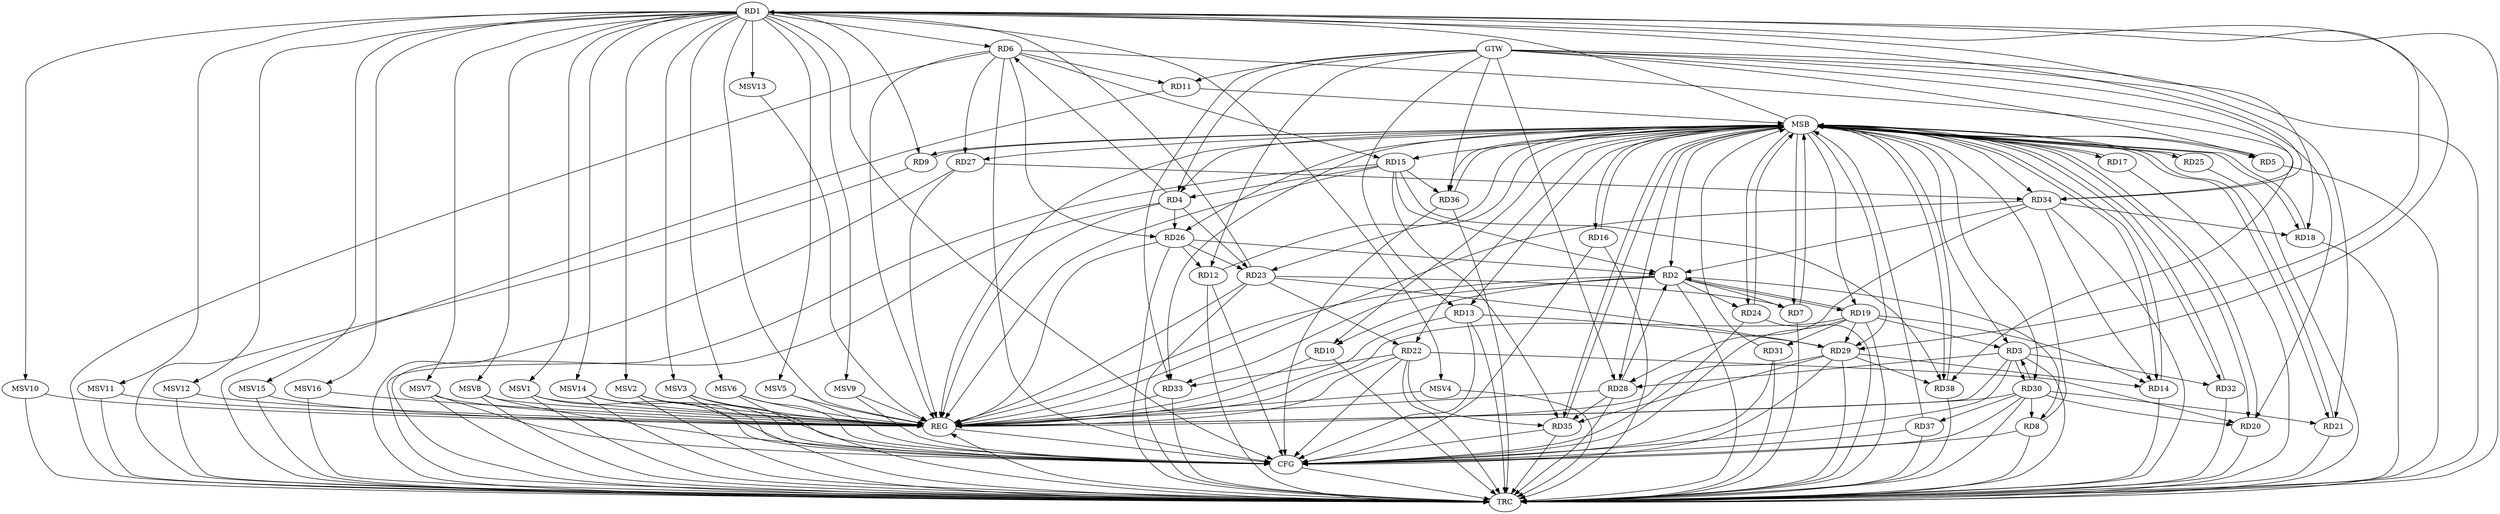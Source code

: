 strict digraph G {
  RD1 [ label="RD1" ];
  RD2 [ label="RD2" ];
  RD3 [ label="RD3" ];
  RD4 [ label="RD4" ];
  RD5 [ label="RD5" ];
  RD6 [ label="RD6" ];
  RD7 [ label="RD7" ];
  RD8 [ label="RD8" ];
  RD9 [ label="RD9" ];
  RD10 [ label="RD10" ];
  RD11 [ label="RD11" ];
  RD12 [ label="RD12" ];
  RD13 [ label="RD13" ];
  RD14 [ label="RD14" ];
  RD15 [ label="RD15" ];
  RD16 [ label="RD16" ];
  RD17 [ label="RD17" ];
  RD18 [ label="RD18" ];
  RD19 [ label="RD19" ];
  RD20 [ label="RD20" ];
  RD21 [ label="RD21" ];
  RD22 [ label="RD22" ];
  RD23 [ label="RD23" ];
  RD24 [ label="RD24" ];
  RD25 [ label="RD25" ];
  RD26 [ label="RD26" ];
  RD27 [ label="RD27" ];
  RD28 [ label="RD28" ];
  RD29 [ label="RD29" ];
  RD30 [ label="RD30" ];
  RD31 [ label="RD31" ];
  RD32 [ label="RD32" ];
  RD33 [ label="RD33" ];
  RD34 [ label="RD34" ];
  RD35 [ label="RD35" ];
  RD36 [ label="RD36" ];
  RD37 [ label="RD37" ];
  RD38 [ label="RD38" ];
  GTW [ label="GTW" ];
  REG [ label="REG" ];
  MSB [ label="MSB" ];
  CFG [ label="CFG" ];
  TRC [ label="TRC" ];
  MSV1 [ label="MSV1" ];
  MSV2 [ label="MSV2" ];
  MSV3 [ label="MSV3" ];
  MSV4 [ label="MSV4" ];
  MSV5 [ label="MSV5" ];
  MSV6 [ label="MSV6" ];
  MSV7 [ label="MSV7" ];
  MSV8 [ label="MSV8" ];
  MSV9 [ label="MSV9" ];
  MSV10 [ label="MSV10" ];
  MSV11 [ label="MSV11" ];
  MSV12 [ label="MSV12" ];
  MSV13 [ label="MSV13" ];
  MSV14 [ label="MSV14" ];
  MSV15 [ label="MSV15" ];
  MSV16 [ label="MSV16" ];
  RD3 -> RD1;
  RD1 -> RD6;
  RD1 -> RD9;
  RD1 -> RD18;
  RD23 -> RD1;
  RD1 -> RD29;
  RD1 -> RD34;
  RD2 -> RD7;
  RD2 -> RD8;
  RD2 -> RD10;
  RD15 -> RD2;
  RD2 -> RD19;
  RD19 -> RD2;
  RD2 -> RD24;
  RD26 -> RD2;
  RD28 -> RD2;
  RD2 -> RD33;
  RD34 -> RD2;
  RD19 -> RD3;
  RD3 -> RD28;
  RD3 -> RD30;
  RD30 -> RD3;
  RD3 -> RD32;
  RD4 -> RD6;
  RD15 -> RD4;
  RD4 -> RD23;
  RD4 -> RD26;
  RD6 -> RD11;
  RD6 -> RD15;
  RD6 -> RD26;
  RD6 -> RD27;
  RD6 -> RD38;
  RD23 -> RD7;
  RD30 -> RD8;
  RD26 -> RD12;
  RD13 -> RD29;
  RD19 -> RD14;
  RD29 -> RD14;
  RD34 -> RD14;
  RD15 -> RD35;
  RD15 -> RD36;
  RD15 -> RD38;
  RD34 -> RD18;
  RD19 -> RD29;
  RD19 -> RD31;
  RD22 -> RD20;
  RD30 -> RD20;
  RD30 -> RD21;
  RD23 -> RD22;
  RD22 -> RD33;
  RD22 -> RD35;
  RD26 -> RD23;
  RD23 -> RD29;
  RD27 -> RD34;
  RD34 -> RD28;
  RD28 -> RD35;
  RD29 -> RD35;
  RD29 -> RD38;
  RD30 -> RD37;
  GTW -> RD33;
  GTW -> RD36;
  GTW -> RD28;
  GTW -> RD21;
  GTW -> RD11;
  GTW -> RD13;
  GTW -> RD5;
  GTW -> RD34;
  GTW -> RD20;
  GTW -> RD4;
  GTW -> RD12;
  RD1 -> REG;
  RD2 -> REG;
  RD3 -> REG;
  RD4 -> REG;
  RD6 -> REG;
  RD10 -> REG;
  RD13 -> REG;
  RD15 -> REG;
  RD19 -> REG;
  RD22 -> REG;
  RD23 -> REG;
  RD26 -> REG;
  RD27 -> REG;
  RD28 -> REG;
  RD29 -> REG;
  RD30 -> REG;
  RD33 -> REG;
  RD34 -> REG;
  RD5 -> MSB;
  MSB -> RD1;
  MSB -> RD9;
  MSB -> RD10;
  MSB -> RD13;
  MSB -> RD28;
  MSB -> RD30;
  MSB -> RD32;
  MSB -> REG;
  RD7 -> MSB;
  MSB -> RD14;
  MSB -> RD21;
  MSB -> RD23;
  MSB -> RD36;
  RD8 -> MSB;
  MSB -> RD7;
  RD9 -> MSB;
  MSB -> RD15;
  MSB -> RD16;
  MSB -> RD19;
  RD11 -> MSB;
  MSB -> RD4;
  MSB -> RD25;
  MSB -> RD29;
  RD12 -> MSB;
  MSB -> RD18;
  MSB -> RD26;
  RD14 -> MSB;
  MSB -> RD5;
  MSB -> RD17;
  MSB -> RD24;
  RD16 -> MSB;
  MSB -> RD3;
  RD17 -> MSB;
  MSB -> RD27;
  MSB -> RD38;
  RD18 -> MSB;
  RD20 -> MSB;
  MSB -> RD22;
  RD21 -> MSB;
  MSB -> RD20;
  RD24 -> MSB;
  MSB -> RD35;
  RD25 -> MSB;
  MSB -> RD33;
  RD31 -> MSB;
  RD32 -> MSB;
  RD35 -> MSB;
  MSB -> RD2;
  RD36 -> MSB;
  RD37 -> MSB;
  RD38 -> MSB;
  MSB -> RD34;
  RD36 -> CFG;
  RD16 -> CFG;
  RD31 -> CFG;
  RD35 -> CFG;
  RD22 -> CFG;
  RD29 -> CFG;
  RD12 -> CFG;
  RD13 -> CFG;
  RD3 -> CFG;
  RD30 -> CFG;
  RD19 -> CFG;
  RD1 -> CFG;
  RD37 -> CFG;
  RD6 -> CFG;
  RD24 -> CFG;
  RD8 -> CFG;
  REG -> CFG;
  RD1 -> TRC;
  RD2 -> TRC;
  RD3 -> TRC;
  RD4 -> TRC;
  RD5 -> TRC;
  RD6 -> TRC;
  RD7 -> TRC;
  RD8 -> TRC;
  RD9 -> TRC;
  RD10 -> TRC;
  RD11 -> TRC;
  RD12 -> TRC;
  RD13 -> TRC;
  RD14 -> TRC;
  RD15 -> TRC;
  RD16 -> TRC;
  RD17 -> TRC;
  RD18 -> TRC;
  RD19 -> TRC;
  RD20 -> TRC;
  RD21 -> TRC;
  RD22 -> TRC;
  RD23 -> TRC;
  RD24 -> TRC;
  RD25 -> TRC;
  RD26 -> TRC;
  RD27 -> TRC;
  RD28 -> TRC;
  RD29 -> TRC;
  RD30 -> TRC;
  RD31 -> TRC;
  RD32 -> TRC;
  RD33 -> TRC;
  RD34 -> TRC;
  RD35 -> TRC;
  RD36 -> TRC;
  RD37 -> TRC;
  RD38 -> TRC;
  GTW -> TRC;
  CFG -> TRC;
  TRC -> REG;
  RD1 -> MSV1;
  MSV1 -> REG;
  MSV1 -> TRC;
  MSV1 -> CFG;
  RD1 -> MSV2;
  RD1 -> MSV3;
  MSV2 -> REG;
  MSV2 -> TRC;
  MSV2 -> CFG;
  MSV3 -> REG;
  MSV3 -> TRC;
  MSV3 -> CFG;
  RD1 -> MSV4;
  MSV4 -> REG;
  MSV4 -> TRC;
  RD1 -> MSV5;
  RD1 -> MSV6;
  RD1 -> MSV7;
  MSV5 -> REG;
  MSV5 -> CFG;
  MSV6 -> REG;
  MSV6 -> TRC;
  MSV6 -> CFG;
  MSV7 -> REG;
  MSV7 -> TRC;
  MSV7 -> CFG;
  RD1 -> MSV8;
  RD1 -> MSV9;
  MSV8 -> REG;
  MSV8 -> TRC;
  MSV8 -> CFG;
  MSV9 -> REG;
  MSV9 -> CFG;
  RD1 -> MSV10;
  RD1 -> MSV11;
  MSV10 -> REG;
  MSV10 -> TRC;
  MSV11 -> REG;
  MSV11 -> TRC;
  RD1 -> MSV12;
  MSV12 -> REG;
  MSV12 -> TRC;
  RD1 -> MSV13;
  MSV13 -> REG;
  RD1 -> MSV14;
  MSV14 -> REG;
  MSV14 -> TRC;
  MSV14 -> CFG;
  RD1 -> MSV15;
  RD1 -> MSV16;
  MSV15 -> REG;
  MSV15 -> TRC;
  MSV16 -> REG;
  MSV16 -> TRC;
}

